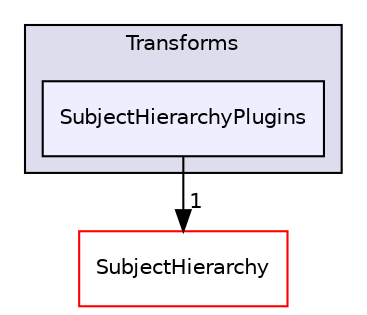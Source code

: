 digraph "Modules/Loadable/Transforms/SubjectHierarchyPlugins" {
  bgcolor=transparent;
  compound=true
  node [ fontsize="10", fontname="Helvetica"];
  edge [ labelfontsize="10", labelfontname="Helvetica"];
  subgraph clusterdir_cc2e4217dca79d6eba6fbfb5540b4203 {
    graph [ bgcolor="#ddddee", pencolor="black", label="Transforms" fontname="Helvetica", fontsize="10", URL="dir_cc2e4217dca79d6eba6fbfb5540b4203.html"]
  dir_9b809395cc8c26c161c45f1177e2d565 [shape=box, label="SubjectHierarchyPlugins", style="filled", fillcolor="#eeeeff", pencolor="black", URL="dir_9b809395cc8c26c161c45f1177e2d565.html"];
  }
  dir_1694c2d71873d62d036e188d77c435ae [shape=box label="SubjectHierarchy" color="red" URL="dir_1694c2d71873d62d036e188d77c435ae.html"];
  dir_9b809395cc8c26c161c45f1177e2d565->dir_1694c2d71873d62d036e188d77c435ae [headlabel="1", labeldistance=1.5 headhref="dir_000116_000102.html"];
}
